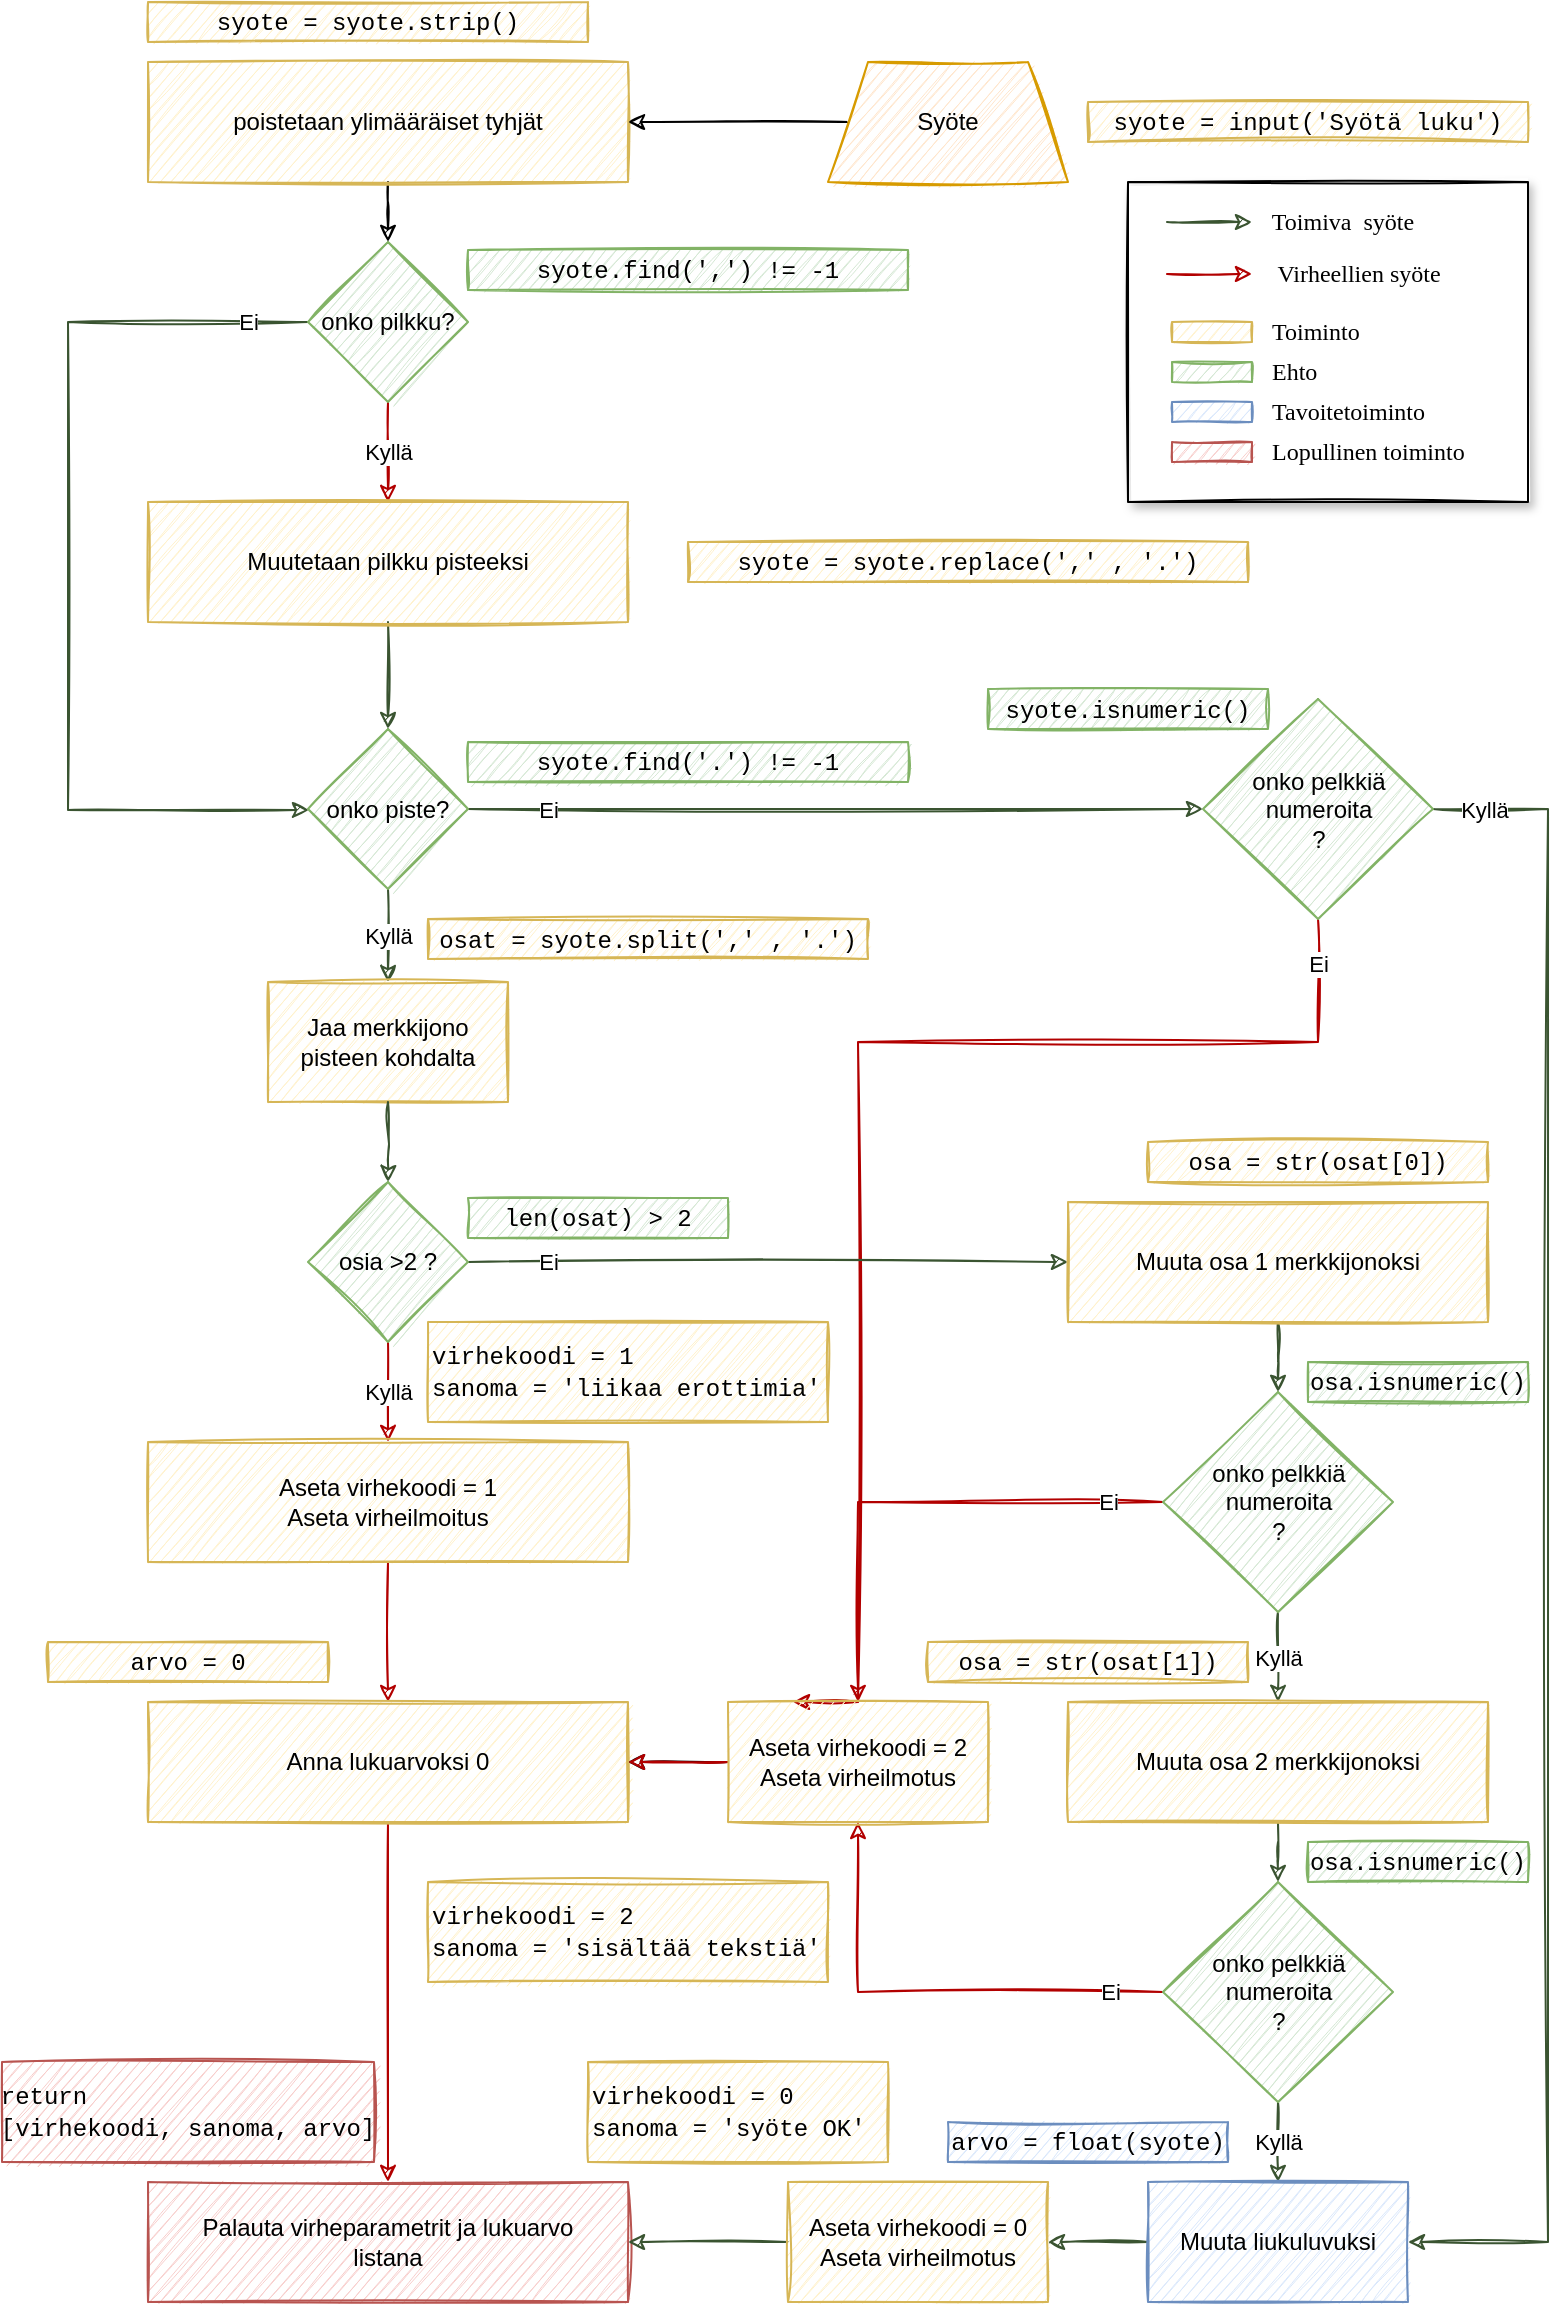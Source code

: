 <mxfile version="14.1.8" type="device"><diagram id="B_ygbVuG1tJIrcZZe6E6" name="Page-1"><mxGraphModel dx="2062" dy="1183" grid="1" gridSize="10" guides="1" tooltips="1" connect="1" arrows="1" fold="1" page="1" pageScale="1" pageWidth="827" pageHeight="1169" math="0" shadow="0"><root><mxCell id="0"/><mxCell id="1" parent="0"/><mxCell id="EZ4CUTpRs2Kny9BTrFit-94" value="Ei" style="edgeStyle=orthogonalEdgeStyle;rounded=0;sketch=1;orthogonalLoop=1;jettySize=auto;html=1;entryX=0.25;entryY=0;entryDx=0;entryDy=0;fillColor=#e51400;strokeColor=#B20000;" edge="1" parent="1" source="EZ4CUTpRs2Kny9BTrFit-90" target="EZ4CUTpRs2Kny9BTrFit-50"><mxGeometry x="-0.934" relative="1" as="geometry"><Array as="points"><mxPoint x="665" y="530"/><mxPoint x="435" y="530"/><mxPoint x="435" y="860"/></Array><mxPoint y="1" as="offset"/></mxGeometry></mxCell><mxCell id="EZ4CUTpRs2Kny9BTrFit-5" style="edgeStyle=orthogonalEdgeStyle;rounded=0;orthogonalLoop=1;jettySize=auto;html=1;sketch=1;" edge="1" parent="1" source="EZ4CUTpRs2Kny9BTrFit-1" target="EZ4CUTpRs2Kny9BTrFit-2"><mxGeometry relative="1" as="geometry"/></mxCell><mxCell id="EZ4CUTpRs2Kny9BTrFit-1" value="poistetaan ylimääräiset tyhjät" style="rounded=0;whiteSpace=wrap;html=1;sketch=1;fillColor=#fff2cc;strokeColor=#d6b656;" vertex="1" parent="1"><mxGeometry x="80" y="40" width="240" height="60" as="geometry"/></mxCell><mxCell id="EZ4CUTpRs2Kny9BTrFit-6" value="Kyllä" style="edgeStyle=orthogonalEdgeStyle;rounded=0;orthogonalLoop=1;jettySize=auto;html=1;sketch=1;fillColor=#e51400;strokeColor=#B20000;" edge="1" parent="1" source="EZ4CUTpRs2Kny9BTrFit-2" target="EZ4CUTpRs2Kny9BTrFit-4"><mxGeometry relative="1" as="geometry"/></mxCell><mxCell id="EZ4CUTpRs2Kny9BTrFit-9" value="Ei" style="edgeStyle=orthogonalEdgeStyle;rounded=0;orthogonalLoop=1;jettySize=auto;html=1;sketch=1;fillColor=#6d8764;strokeColor=#3A5431;" edge="1" parent="1" source="EZ4CUTpRs2Kny9BTrFit-2" target="EZ4CUTpRs2Kny9BTrFit-7"><mxGeometry x="-0.876" relative="1" as="geometry"><Array as="points"><mxPoint x="40" y="170"/><mxPoint x="40" y="414"/></Array><mxPoint as="offset"/></mxGeometry></mxCell><mxCell id="EZ4CUTpRs2Kny9BTrFit-2" value="onko pilkku?" style="rhombus;whiteSpace=wrap;html=1;sketch=1;fillColor=#d5e8d4;strokeColor=#82b366;" vertex="1" parent="1"><mxGeometry x="160" y="130" width="80" height="80" as="geometry"/></mxCell><mxCell id="EZ4CUTpRs2Kny9BTrFit-8" style="edgeStyle=orthogonalEdgeStyle;rounded=0;orthogonalLoop=1;jettySize=auto;html=1;sketch=1;fillColor=#6d8764;strokeColor=#3A5431;" edge="1" parent="1" source="EZ4CUTpRs2Kny9BTrFit-4" target="EZ4CUTpRs2Kny9BTrFit-7"><mxGeometry relative="1" as="geometry"/></mxCell><mxCell id="EZ4CUTpRs2Kny9BTrFit-4" value="Muutetaan pilkku pisteeksi" style="rounded=0;whiteSpace=wrap;html=1;sketch=1;fillColor=#fff2cc;strokeColor=#d6b656;" vertex="1" parent="1"><mxGeometry x="80" y="260" width="240" height="60" as="geometry"/></mxCell><mxCell id="EZ4CUTpRs2Kny9BTrFit-11" value="Kyllä" style="edgeStyle=orthogonalEdgeStyle;rounded=0;orthogonalLoop=1;jettySize=auto;html=1;sketch=1;fillColor=#6d8764;strokeColor=#3A5431;" edge="1" parent="1" source="EZ4CUTpRs2Kny9BTrFit-7" target="EZ4CUTpRs2Kny9BTrFit-10"><mxGeometry relative="1" as="geometry"/></mxCell><mxCell id="EZ4CUTpRs2Kny9BTrFit-16" value="Kyllä" style="edgeStyle=orthogonalEdgeStyle;rounded=0;orthogonalLoop=1;jettySize=auto;html=1;sketch=1;entryX=1;entryY=0.5;entryDx=0;entryDy=0;fillColor=#6d8764;strokeColor=#3A5431;strokeWidth=1;" edge="1" parent="1" source="EZ4CUTpRs2Kny9BTrFit-90" target="EZ4CUTpRs2Kny9BTrFit-48"><mxGeometry x="-0.94" relative="1" as="geometry"><mxPoint x="740" y="1050" as="targetPoint"/><Array as="points"><mxPoint x="780" y="414"/><mxPoint x="780" y="1130"/></Array><mxPoint as="offset"/></mxGeometry></mxCell><mxCell id="EZ4CUTpRs2Kny9BTrFit-92" value="Ei" style="edgeStyle=orthogonalEdgeStyle;rounded=0;sketch=1;orthogonalLoop=1;jettySize=auto;html=1;fillColor=#6d8764;strokeColor=#3A5431;" edge="1" parent="1" source="EZ4CUTpRs2Kny9BTrFit-7" target="EZ4CUTpRs2Kny9BTrFit-90"><mxGeometry x="-0.782" relative="1" as="geometry"><mxPoint as="offset"/></mxGeometry></mxCell><mxCell id="EZ4CUTpRs2Kny9BTrFit-7" value="onko piste?" style="rhombus;whiteSpace=wrap;html=1;sketch=1;fillColor=#d5e8d4;strokeColor=#82b366;" vertex="1" parent="1"><mxGeometry x="160" y="373.5" width="80" height="80" as="geometry"/></mxCell><mxCell id="EZ4CUTpRs2Kny9BTrFit-10" value="Jaa merkkijono pisteen kohdalta" style="rounded=0;whiteSpace=wrap;html=1;sketch=1;fillColor=#fff2cc;strokeColor=#d6b656;" vertex="1" parent="1"><mxGeometry x="140" y="500" width="120" height="60" as="geometry"/></mxCell><mxCell id="EZ4CUTpRs2Kny9BTrFit-25" value="Kyllä" style="edgeStyle=orthogonalEdgeStyle;rounded=0;orthogonalLoop=1;jettySize=auto;html=1;sketch=1;fillColor=#e51400;strokeColor=#B20000;" edge="1" parent="1" source="EZ4CUTpRs2Kny9BTrFit-26" target="EZ4CUTpRs2Kny9BTrFit-30"><mxGeometry relative="1" as="geometry"/></mxCell><mxCell id="EZ4CUTpRs2Kny9BTrFit-33" value="Ei" style="edgeStyle=orthogonalEdgeStyle;rounded=0;orthogonalLoop=1;jettySize=auto;html=1;sketch=1;fillColor=#6d8764;strokeColor=#3A5431;" edge="1" parent="1" source="EZ4CUTpRs2Kny9BTrFit-26" target="EZ4CUTpRs2Kny9BTrFit-32"><mxGeometry x="-0.733" relative="1" as="geometry"><mxPoint as="offset"/></mxGeometry></mxCell><mxCell id="EZ4CUTpRs2Kny9BTrFit-26" value="osia &amp;gt;2 ?" style="rhombus;whiteSpace=wrap;html=1;sketch=1;fillColor=#d5e8d4;strokeColor=#82b366;" vertex="1" parent="1"><mxGeometry x="160" y="600" width="80" height="80" as="geometry"/></mxCell><mxCell id="EZ4CUTpRs2Kny9BTrFit-27" style="edgeStyle=orthogonalEdgeStyle;rounded=0;orthogonalLoop=1;jettySize=auto;html=1;sketch=1;fillColor=#6d8764;strokeColor=#3A5431;" edge="1" parent="1" target="EZ4CUTpRs2Kny9BTrFit-26"><mxGeometry relative="1" as="geometry"><mxPoint x="200" y="560" as="sourcePoint"/></mxGeometry></mxCell><mxCell id="EZ4CUTpRs2Kny9BTrFit-29" style="edgeStyle=orthogonalEdgeStyle;rounded=0;orthogonalLoop=1;jettySize=auto;html=1;sketch=1;fillColor=#e51400;strokeColor=#B20000;" edge="1" parent="1" source="EZ4CUTpRs2Kny9BTrFit-30" target="EZ4CUTpRs2Kny9BTrFit-31"><mxGeometry relative="1" as="geometry"/></mxCell><mxCell id="EZ4CUTpRs2Kny9BTrFit-30" value="Aseta virhekoodi = 1&lt;br&gt;Aseta virheilmoitus" style="rounded=0;whiteSpace=wrap;html=1;sketch=1;fillColor=#fff2cc;strokeColor=#d6b656;" vertex="1" parent="1"><mxGeometry x="80" y="730" width="240" height="60" as="geometry"/></mxCell><mxCell id="EZ4CUTpRs2Kny9BTrFit-47" style="edgeStyle=orthogonalEdgeStyle;rounded=0;orthogonalLoop=1;jettySize=auto;html=1;sketch=1;fillColor=#e51400;strokeColor=#B20000;" edge="1" parent="1" source="EZ4CUTpRs2Kny9BTrFit-31" target="EZ4CUTpRs2Kny9BTrFit-46"><mxGeometry relative="1" as="geometry"/></mxCell><mxCell id="EZ4CUTpRs2Kny9BTrFit-31" value="Anna lukuarvoksi 0" style="rounded=0;whiteSpace=wrap;html=1;sketch=1;fillColor=#fff2cc;strokeColor=#d6b656;" vertex="1" parent="1"><mxGeometry x="80" y="860" width="240" height="60" as="geometry"/></mxCell><mxCell id="EZ4CUTpRs2Kny9BTrFit-38" style="edgeStyle=orthogonalEdgeStyle;rounded=0;orthogonalLoop=1;jettySize=auto;html=1;sketch=1;fillColor=#6d8764;strokeColor=#3A5431;" edge="1" parent="1" source="EZ4CUTpRs2Kny9BTrFit-32" target="EZ4CUTpRs2Kny9BTrFit-37"><mxGeometry relative="1" as="geometry"/></mxCell><mxCell id="EZ4CUTpRs2Kny9BTrFit-32" value="Muuta osa 1 merkkijonoksi" style="rounded=0;whiteSpace=wrap;html=1;sketch=1;fillColor=#fff2cc;strokeColor=#d6b656;" vertex="1" parent="1"><mxGeometry x="540" y="610" width="210" height="60" as="geometry"/></mxCell><mxCell id="EZ4CUTpRs2Kny9BTrFit-41" value="Kyllä" style="edgeStyle=orthogonalEdgeStyle;rounded=0;orthogonalLoop=1;jettySize=auto;html=1;sketch=1;fillColor=#6d8764;strokeColor=#3A5431;" edge="1" parent="1" source="EZ4CUTpRs2Kny9BTrFit-37" target="EZ4CUTpRs2Kny9BTrFit-40"><mxGeometry relative="1" as="geometry"/></mxCell><mxCell id="EZ4CUTpRs2Kny9BTrFit-51" value="Ei" style="edgeStyle=orthogonalEdgeStyle;rounded=0;orthogonalLoop=1;jettySize=auto;html=1;sketch=1;fillColor=#e51400;strokeColor=#B20000;" edge="1" parent="1" source="EZ4CUTpRs2Kny9BTrFit-37" target="EZ4CUTpRs2Kny9BTrFit-50"><mxGeometry x="-0.782" relative="1" as="geometry"><mxPoint as="offset"/></mxGeometry></mxCell><mxCell id="EZ4CUTpRs2Kny9BTrFit-37" value="onko pelkkiä numeroita&lt;br&gt;?" style="rhombus;whiteSpace=wrap;html=1;sketch=1;fillColor=#d5e8d4;strokeColor=#82b366;" vertex="1" parent="1"><mxGeometry x="587.5" y="705" width="115" height="110" as="geometry"/></mxCell><mxCell id="EZ4CUTpRs2Kny9BTrFit-43" style="edgeStyle=orthogonalEdgeStyle;rounded=0;orthogonalLoop=1;jettySize=auto;html=1;entryX=0.5;entryY=0;entryDx=0;entryDy=0;sketch=1;fillColor=#6d8764;strokeColor=#3A5431;" edge="1" parent="1" source="EZ4CUTpRs2Kny9BTrFit-40" target="EZ4CUTpRs2Kny9BTrFit-42"><mxGeometry relative="1" as="geometry"/></mxCell><mxCell id="EZ4CUTpRs2Kny9BTrFit-40" value="Muuta osa 2 merkkijonoksi" style="rounded=0;whiteSpace=wrap;html=1;sketch=1;fillColor=#fff2cc;strokeColor=#d6b656;" vertex="1" parent="1"><mxGeometry x="540" y="860" width="210" height="60" as="geometry"/></mxCell><mxCell id="EZ4CUTpRs2Kny9BTrFit-49" value="Kyllä" style="edgeStyle=orthogonalEdgeStyle;rounded=0;orthogonalLoop=1;jettySize=auto;html=1;sketch=1;fillColor=#6d8764;strokeColor=#3A5431;" edge="1" parent="1" source="EZ4CUTpRs2Kny9BTrFit-42" target="EZ4CUTpRs2Kny9BTrFit-48"><mxGeometry relative="1" as="geometry"/></mxCell><mxCell id="EZ4CUTpRs2Kny9BTrFit-55" value="Ei" style="edgeStyle=orthogonalEdgeStyle;rounded=0;orthogonalLoop=1;jettySize=auto;html=1;entryX=0.5;entryY=1;entryDx=0;entryDy=0;sketch=1;fillColor=#e51400;strokeColor=#B20000;" edge="1" parent="1" source="EZ4CUTpRs2Kny9BTrFit-42" target="EZ4CUTpRs2Kny9BTrFit-50"><mxGeometry x="-0.768" relative="1" as="geometry"><mxPoint x="530" y="1005" as="targetPoint"/><mxPoint x="1" as="offset"/></mxGeometry></mxCell><mxCell id="EZ4CUTpRs2Kny9BTrFit-42" value="onko pelkkiä numeroita&lt;br&gt;?" style="rhombus;whiteSpace=wrap;html=1;sketch=1;fillColor=#d5e8d4;strokeColor=#82b366;" vertex="1" parent="1"><mxGeometry x="587.5" y="950" width="115" height="110" as="geometry"/></mxCell><mxCell id="EZ4CUTpRs2Kny9BTrFit-46" value="Palauta virheparametrit ja lukuarvo&lt;br&gt;listana" style="rounded=0;whiteSpace=wrap;html=1;sketch=1;fillColor=#f8cecc;strokeColor=#b85450;" vertex="1" parent="1"><mxGeometry x="80" y="1100" width="240" height="60" as="geometry"/></mxCell><mxCell id="EZ4CUTpRs2Kny9BTrFit-59" style="edgeStyle=orthogonalEdgeStyle;rounded=0;orthogonalLoop=1;jettySize=auto;html=1;sketch=1;fillColor=#6d8764;strokeColor=#3A5431;" edge="1" parent="1" source="EZ4CUTpRs2Kny9BTrFit-48" target="EZ4CUTpRs2Kny9BTrFit-57"><mxGeometry relative="1" as="geometry"/></mxCell><mxCell id="EZ4CUTpRs2Kny9BTrFit-48" value="Muuta liukuluvuksi" style="rounded=0;whiteSpace=wrap;html=1;sketch=1;fillColor=#dae8fc;strokeColor=#6c8ebf;" vertex="1" parent="1"><mxGeometry x="580" y="1100" width="130" height="60" as="geometry"/></mxCell><mxCell id="EZ4CUTpRs2Kny9BTrFit-62" style="edgeStyle=orthogonalEdgeStyle;rounded=0;orthogonalLoop=1;jettySize=auto;html=1;sketch=1;" edge="1" parent="1" source="EZ4CUTpRs2Kny9BTrFit-50" target="EZ4CUTpRs2Kny9BTrFit-31"><mxGeometry relative="1" as="geometry"/></mxCell><mxCell id="EZ4CUTpRs2Kny9BTrFit-99" value="" style="edgeStyle=orthogonalEdgeStyle;rounded=0;sketch=1;orthogonalLoop=1;jettySize=auto;html=1;strokeColor=#B20000;strokeWidth=1;fillColor=#e51400;" edge="1" parent="1" source="EZ4CUTpRs2Kny9BTrFit-50" target="EZ4CUTpRs2Kny9BTrFit-31"><mxGeometry relative="1" as="geometry"/></mxCell><mxCell id="EZ4CUTpRs2Kny9BTrFit-50" value="Aseta virhekoodi = 2&lt;br&gt;Aseta virheilmotus" style="rounded=0;whiteSpace=wrap;html=1;sketch=1;fillColor=#fff2cc;strokeColor=#d6b656;" vertex="1" parent="1"><mxGeometry x="370" y="860" width="130" height="60" as="geometry"/></mxCell><mxCell id="EZ4CUTpRs2Kny9BTrFit-58" style="edgeStyle=orthogonalEdgeStyle;rounded=0;orthogonalLoop=1;jettySize=auto;html=1;sketch=1;fillColor=#6d8764;strokeColor=#3A5431;" edge="1" parent="1" source="EZ4CUTpRs2Kny9BTrFit-57" target="EZ4CUTpRs2Kny9BTrFit-46"><mxGeometry relative="1" as="geometry"/></mxCell><mxCell id="EZ4CUTpRs2Kny9BTrFit-57" value="Aseta virhekoodi = 0&lt;br&gt;Aseta virheilmotus" style="rounded=0;whiteSpace=wrap;html=1;sketch=1;fillColor=#fff2cc;strokeColor=#d6b656;" vertex="1" parent="1"><mxGeometry x="400" y="1100" width="130" height="60" as="geometry"/></mxCell><mxCell id="EZ4CUTpRs2Kny9BTrFit-61" style="edgeStyle=orthogonalEdgeStyle;rounded=0;orthogonalLoop=1;jettySize=auto;html=1;sketch=1;" edge="1" parent="1" source="EZ4CUTpRs2Kny9BTrFit-60" target="EZ4CUTpRs2Kny9BTrFit-1"><mxGeometry relative="1" as="geometry"/></mxCell><mxCell id="EZ4CUTpRs2Kny9BTrFit-60" value="Syöte" style="shape=trapezoid;perimeter=trapezoidPerimeter;whiteSpace=wrap;html=1;fixedSize=1;sketch=1;fillColor=#ffe6cc;strokeColor=#d79b00;" vertex="1" parent="1"><mxGeometry x="420" y="40" width="120" height="60" as="geometry"/></mxCell><mxCell id="EZ4CUTpRs2Kny9BTrFit-63" value="&lt;font face=&quot;Courier New&quot;&gt;syote = input('Syötä luku')&lt;/font&gt;" style="text;html=1;strokeColor=#d6b656;fillColor=#fff2cc;align=center;verticalAlign=middle;whiteSpace=wrap;rounded=0;sketch=1;" vertex="1" parent="1"><mxGeometry x="550" y="60" width="220" height="20" as="geometry"/></mxCell><mxCell id="EZ4CUTpRs2Kny9BTrFit-64" value="&lt;font face=&quot;Courier New&quot;&gt;syote = syote.strip()&lt;/font&gt;" style="text;html=1;strokeColor=#d6b656;fillColor=#fff2cc;align=center;verticalAlign=middle;whiteSpace=wrap;rounded=0;sketch=1;" vertex="1" parent="1"><mxGeometry x="80" y="10" width="220" height="20" as="geometry"/></mxCell><mxCell id="EZ4CUTpRs2Kny9BTrFit-66" value="&lt;font face=&quot;Courier New&quot;&gt;syote = syote.replace(',' , '.')&lt;/font&gt;" style="text;html=1;strokeColor=#d6b656;fillColor=#fff2cc;align=center;verticalAlign=middle;whiteSpace=wrap;rounded=0;sketch=1;" vertex="1" parent="1"><mxGeometry x="350" y="280" width="280" height="20" as="geometry"/></mxCell><mxCell id="EZ4CUTpRs2Kny9BTrFit-70" value="&lt;font face=&quot;Courier New&quot;&gt;osat = syote.split(',' , '.')&lt;/font&gt;" style="text;html=1;strokeColor=#d6b656;fillColor=#fff2cc;align=center;verticalAlign=middle;whiteSpace=wrap;rounded=0;sketch=1;" vertex="1" parent="1"><mxGeometry x="220" y="468.5" width="220" height="20" as="geometry"/></mxCell><mxCell id="EZ4CUTpRs2Kny9BTrFit-72" value="&lt;font face=&quot;Courier New&quot;&gt;syote.find(',') != -1&lt;/font&gt;" style="text;html=1;strokeColor=#82b366;fillColor=#d5e8d4;align=center;verticalAlign=middle;whiteSpace=wrap;rounded=0;sketch=1;" vertex="1" parent="1"><mxGeometry x="240" y="134" width="220" height="20" as="geometry"/></mxCell><mxCell id="EZ4CUTpRs2Kny9BTrFit-73" value="&lt;font face=&quot;Courier New&quot;&gt;syote.find('.') != -1&lt;/font&gt;" style="text;html=1;strokeColor=#82b366;fillColor=#d5e8d4;align=center;verticalAlign=middle;whiteSpace=wrap;rounded=0;sketch=1;" vertex="1" parent="1"><mxGeometry x="240" y="380" width="220" height="20" as="geometry"/></mxCell><mxCell id="EZ4CUTpRs2Kny9BTrFit-74" value="&lt;font face=&quot;Courier New&quot;&gt;len(osat) &amp;gt; 2&lt;/font&gt;" style="text;html=1;strokeColor=#82b366;fillColor=#d5e8d4;align=center;verticalAlign=middle;whiteSpace=wrap;rounded=0;sketch=1;" vertex="1" parent="1"><mxGeometry x="240" y="608" width="130" height="20" as="geometry"/></mxCell><mxCell id="EZ4CUTpRs2Kny9BTrFit-75" value="&lt;font face=&quot;Courier New&quot;&gt;osa = str(osat[0])&lt;/font&gt;" style="text;html=1;strokeColor=#d6b656;fillColor=#fff2cc;align=center;verticalAlign=middle;whiteSpace=wrap;rounded=0;sketch=1;" vertex="1" parent="1"><mxGeometry x="580" y="580" width="170" height="20" as="geometry"/></mxCell><mxCell id="EZ4CUTpRs2Kny9BTrFit-76" value="&lt;font face=&quot;Courier New&quot;&gt;osa.isnumeric()&lt;/font&gt;" style="text;html=1;strokeColor=#82b366;fillColor=#d5e8d4;align=center;verticalAlign=middle;whiteSpace=wrap;rounded=0;sketch=1;" vertex="1" parent="1"><mxGeometry x="660" y="690" width="110" height="20" as="geometry"/></mxCell><mxCell id="EZ4CUTpRs2Kny9BTrFit-77" value="&lt;font face=&quot;Courier New&quot;&gt;osa = str(osat[1])&lt;/font&gt;" style="text;html=1;strokeColor=#d6b656;fillColor=#fff2cc;align=center;verticalAlign=middle;whiteSpace=wrap;rounded=0;sketch=1;" vertex="1" parent="1"><mxGeometry x="470" y="830" width="160" height="20" as="geometry"/></mxCell><mxCell id="EZ4CUTpRs2Kny9BTrFit-78" value="&lt;font face=&quot;Courier New&quot;&gt;syote.isnumeric()&lt;br&gt;&lt;/font&gt;" style="text;html=1;strokeColor=#82b366;fillColor=#d5e8d4;align=center;verticalAlign=middle;whiteSpace=wrap;rounded=0;sketch=1;" vertex="1" parent="1"><mxGeometry x="500" y="353.5" width="140" height="20" as="geometry"/></mxCell><mxCell id="EZ4CUTpRs2Kny9BTrFit-79" value="&lt;font face=&quot;Courier New&quot;&gt;arvo = float(syote)&lt;/font&gt;" style="text;html=1;strokeColor=#6c8ebf;fillColor=#dae8fc;align=center;verticalAlign=middle;whiteSpace=wrap;rounded=0;sketch=1;" vertex="1" parent="1"><mxGeometry x="480" y="1070" width="140" height="20" as="geometry"/></mxCell><mxCell id="EZ4CUTpRs2Kny9BTrFit-80" value="&lt;font face=&quot;Courier New&quot;&gt;virhekoodi = 1&lt;br&gt;sanoma = 'liikaa erottimia'&lt;br&gt;&lt;/font&gt;" style="text;html=1;strokeColor=#d6b656;fillColor=#fff2cc;align=left;verticalAlign=middle;whiteSpace=wrap;rounded=0;sketch=1;" vertex="1" parent="1"><mxGeometry x="220" y="670" width="200" height="50" as="geometry"/></mxCell><mxCell id="EZ4CUTpRs2Kny9BTrFit-81" value="&lt;font face=&quot;Courier New&quot;&gt;virhekoodi = 2&lt;br&gt;sanoma = 'sisältää tekstiä'&lt;br&gt;&lt;/font&gt;" style="text;html=1;strokeColor=#d6b656;fillColor=#fff2cc;align=left;verticalAlign=middle;whiteSpace=wrap;rounded=0;sketch=1;" vertex="1" parent="1"><mxGeometry x="220" y="950" width="200" height="50" as="geometry"/></mxCell><mxCell id="EZ4CUTpRs2Kny9BTrFit-82" value="&lt;font face=&quot;Courier New&quot;&gt;arvo = 0&lt;/font&gt;" style="text;html=1;strokeColor=#d6b656;fillColor=#fff2cc;align=center;verticalAlign=middle;whiteSpace=wrap;rounded=0;sketch=1;" vertex="1" parent="1"><mxGeometry x="30" y="830" width="140" height="20" as="geometry"/></mxCell><mxCell id="EZ4CUTpRs2Kny9BTrFit-83" value="&lt;font face=&quot;Courier New&quot;&gt;virhekoodi = 0&lt;br&gt;sanoma = 'syöte OK'&lt;br&gt;&lt;/font&gt;" style="text;html=1;strokeColor=#d6b656;fillColor=#fff2cc;align=left;verticalAlign=middle;whiteSpace=wrap;rounded=0;sketch=1;" vertex="1" parent="1"><mxGeometry x="300" y="1040" width="150" height="50" as="geometry"/></mxCell><mxCell id="EZ4CUTpRs2Kny9BTrFit-84" value="&lt;div style=&quot;text-align: left&quot;&gt;&lt;span style=&quot;font-family: &amp;#34;courier new&amp;#34;&quot;&gt;return [virhekoodi,&amp;nbsp;&lt;/span&gt;&lt;span style=&quot;font-family: &amp;#34;courier new&amp;#34;&quot;&gt;sanoma,&lt;/span&gt;&lt;span style=&quot;font-family: &amp;#34;courier new&amp;#34;&quot;&gt;&amp;nbsp;arvo]&lt;/span&gt;&lt;/div&gt;" style="text;html=1;strokeColor=#b85450;fillColor=#f8cecc;align=center;verticalAlign=middle;whiteSpace=wrap;rounded=0;sketch=1;" vertex="1" parent="1"><mxGeometry x="7" y="1040" width="186" height="50" as="geometry"/></mxCell><mxCell id="EZ4CUTpRs2Kny9BTrFit-90" value="onko pelkkiä numeroita&lt;br&gt;?" style="rhombus;whiteSpace=wrap;html=1;sketch=1;fillColor=#d5e8d4;strokeColor=#82b366;" vertex="1" parent="1"><mxGeometry x="607.5" y="358.5" width="115" height="110" as="geometry"/></mxCell><mxCell id="EZ4CUTpRs2Kny9BTrFit-93" value="&lt;font face=&quot;Courier New&quot;&gt;osa.isnumeric()&lt;/font&gt;" style="text;html=1;strokeColor=#82b366;fillColor=#d5e8d4;align=center;verticalAlign=middle;whiteSpace=wrap;rounded=0;sketch=1;" vertex="1" parent="1"><mxGeometry x="660" y="930" width="110" height="20" as="geometry"/></mxCell><mxCell id="EZ4CUTpRs2Kny9BTrFit-109" value="" style="group" vertex="1" connectable="0" parent="1"><mxGeometry x="570" y="100" width="200" height="160" as="geometry"/></mxCell><mxCell id="EZ4CUTpRs2Kny9BTrFit-108" value="" style="rounded=0;whiteSpace=wrap;html=1;sketch=1;align=left;shadow=1;" vertex="1" parent="EZ4CUTpRs2Kny9BTrFit-109"><mxGeometry width="200" height="160" as="geometry"/></mxCell><mxCell id="EZ4CUTpRs2Kny9BTrFit-95" value="" style="endArrow=classic;html=1;strokeWidth=1;fillColor=#6d8764;sketch=1;strokeColor=#3A5431;" edge="1" parent="EZ4CUTpRs2Kny9BTrFit-109"><mxGeometry width="50" height="50" relative="1" as="geometry"><mxPoint x="19.5" y="20" as="sourcePoint"/><mxPoint x="62" y="20" as="targetPoint"/></mxGeometry></mxCell><mxCell id="EZ4CUTpRs2Kny9BTrFit-96" value="&lt;font face=&quot;Comic Sans MS&quot;&gt;Toimiva&amp;nbsp; syöte&lt;/font&gt;" style="text;html=1;align=center;verticalAlign=middle;resizable=0;points=[];autosize=1;" vertex="1" parent="EZ4CUTpRs2Kny9BTrFit-109"><mxGeometry x="57" y="10" width="100" height="20" as="geometry"/></mxCell><mxCell id="EZ4CUTpRs2Kny9BTrFit-97" value="" style="endArrow=classic;html=1;strokeWidth=1;fillColor=#e51400;sketch=1;strokeColor=#B20000;" edge="1" parent="EZ4CUTpRs2Kny9BTrFit-109"><mxGeometry width="50" height="50" relative="1" as="geometry"><mxPoint x="19.5" y="46" as="sourcePoint"/><mxPoint x="62" y="46" as="targetPoint"/></mxGeometry></mxCell><mxCell id="EZ4CUTpRs2Kny9BTrFit-98" value="&lt;font face=&quot;Comic Sans MS&quot;&gt;Virheellien syöte&lt;/font&gt;" style="text;html=1;align=center;verticalAlign=middle;resizable=0;points=[];autosize=1;" vertex="1" parent="EZ4CUTpRs2Kny9BTrFit-109"><mxGeometry x="60" y="36" width="110" height="20" as="geometry"/></mxCell><mxCell id="EZ4CUTpRs2Kny9BTrFit-100" value="" style="rounded=0;whiteSpace=wrap;html=1;sketch=1;align=left;fillColor=#fff2cc;strokeColor=#d6b656;" vertex="1" parent="EZ4CUTpRs2Kny9BTrFit-109"><mxGeometry x="22" y="70" width="40" height="10" as="geometry"/></mxCell><mxCell id="EZ4CUTpRs2Kny9BTrFit-101" value="&lt;font face=&quot;Comic Sans MS&quot;&gt;Toiminto&lt;/font&gt;" style="text;html=1;align=left;verticalAlign=middle;resizable=0;points=[];autosize=1;" vertex="1" parent="EZ4CUTpRs2Kny9BTrFit-109"><mxGeometry x="69.5" y="65" width="60" height="20" as="geometry"/></mxCell><mxCell id="EZ4CUTpRs2Kny9BTrFit-102" value="" style="rounded=0;whiteSpace=wrap;html=1;sketch=1;align=left;fillColor=#d5e8d4;strokeColor=#82b366;" vertex="1" parent="EZ4CUTpRs2Kny9BTrFit-109"><mxGeometry x="22" y="90" width="40" height="10" as="geometry"/></mxCell><mxCell id="EZ4CUTpRs2Kny9BTrFit-103" value="&lt;font face=&quot;Comic Sans MS&quot;&gt;Ehto&lt;/font&gt;" style="text;html=1;align=left;verticalAlign=middle;resizable=0;points=[];autosize=1;" vertex="1" parent="EZ4CUTpRs2Kny9BTrFit-109"><mxGeometry x="69.5" y="85" width="40" height="20" as="geometry"/></mxCell><mxCell id="EZ4CUTpRs2Kny9BTrFit-104" value="" style="rounded=0;whiteSpace=wrap;html=1;sketch=1;align=left;fillColor=#dae8fc;strokeColor=#6c8ebf;" vertex="1" parent="EZ4CUTpRs2Kny9BTrFit-109"><mxGeometry x="22" y="110" width="40" height="10" as="geometry"/></mxCell><mxCell id="EZ4CUTpRs2Kny9BTrFit-105" value="&lt;font face=&quot;Comic Sans MS&quot;&gt;Tavoitetoiminto&lt;/font&gt;" style="text;html=1;align=left;verticalAlign=middle;resizable=0;points=[];autosize=1;" vertex="1" parent="EZ4CUTpRs2Kny9BTrFit-109"><mxGeometry x="69.5" y="105" width="100" height="20" as="geometry"/></mxCell><mxCell id="EZ4CUTpRs2Kny9BTrFit-106" value="" style="rounded=0;whiteSpace=wrap;html=1;sketch=1;align=left;fillColor=#f8cecc;strokeColor=#b85450;" vertex="1" parent="EZ4CUTpRs2Kny9BTrFit-109"><mxGeometry x="22" y="130" width="40" height="10" as="geometry"/></mxCell><mxCell id="EZ4CUTpRs2Kny9BTrFit-107" value="&lt;font face=&quot;Comic Sans MS&quot;&gt;Lopullinen toiminto&lt;/font&gt;" style="text;html=1;align=left;verticalAlign=middle;resizable=0;points=[];autosize=1;" vertex="1" parent="EZ4CUTpRs2Kny9BTrFit-109"><mxGeometry x="69.5" y="125" width="120" height="20" as="geometry"/></mxCell></root></mxGraphModel></diagram></mxfile>